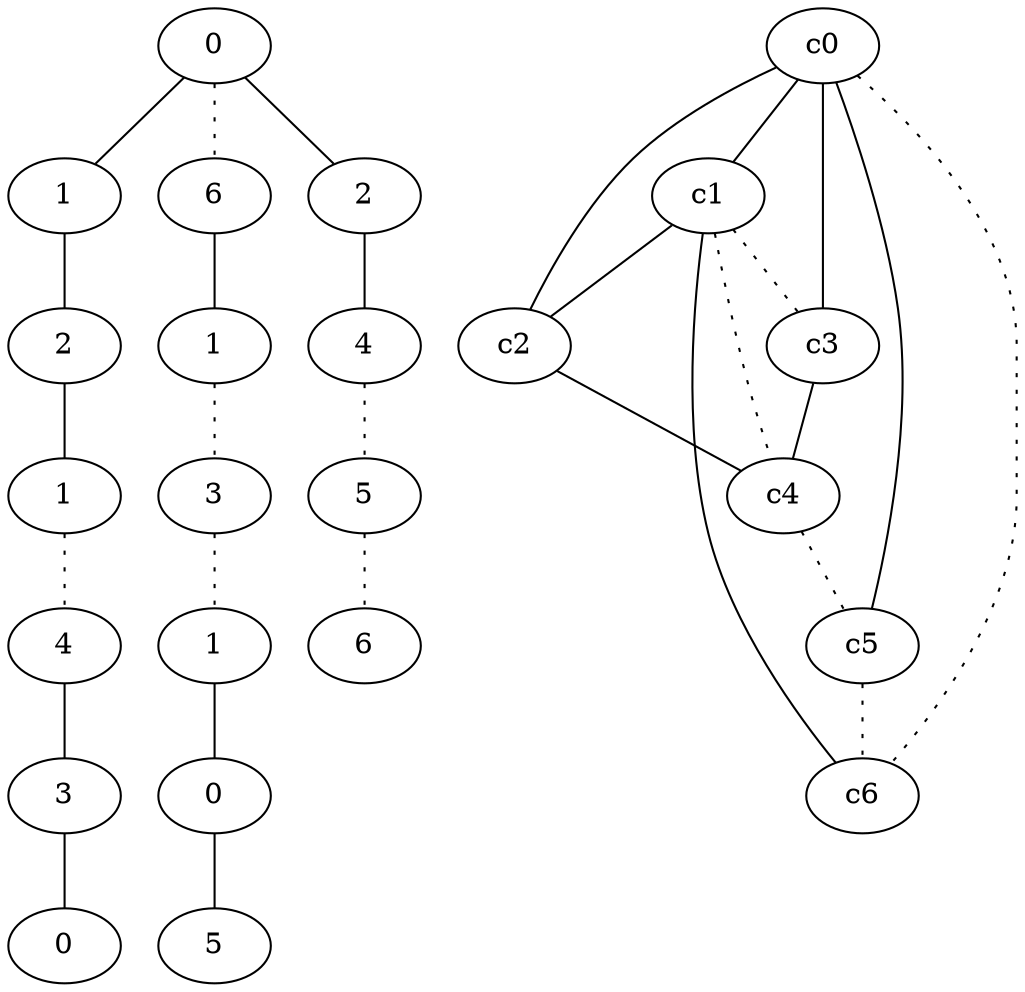 graph {
a0[label=0];
a1[label=1];
a2[label=2];
a3[label=1];
a4[label=4];
a5[label=3];
a6[label=0];
a7[label=6];
a8[label=1];
a9[label=3];
a10[label=1];
a11[label=0];
a12[label=5];
a13[label=2];
a14[label=4];
a15[label=5];
a16[label=6];
a0 -- a1;
a0 -- a7 [style=dotted];
a0 -- a13;
a1 -- a2;
a2 -- a3;
a3 -- a4 [style=dotted];
a4 -- a5;
a5 -- a6;
a7 -- a8;
a8 -- a9 [style=dotted];
a9 -- a10 [style=dotted];
a10 -- a11;
a11 -- a12;
a13 -- a14;
a14 -- a15 [style=dotted];
a15 -- a16 [style=dotted];
c0 -- c1;
c0 -- c2;
c0 -- c3;
c0 -- c5;
c0 -- c6 [style=dotted];
c1 -- c2;
c1 -- c3 [style=dotted];
c1 -- c4 [style=dotted];
c1 -- c6;
c2 -- c4;
c3 -- c4;
c4 -- c5 [style=dotted];
c5 -- c6 [style=dotted];
}
